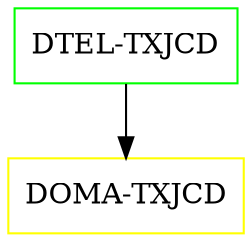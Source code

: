 digraph G {
  "DTEL-TXJCD" [shape=box,color=green];
  "DOMA-TXJCD" [shape=box,color=yellow,URL="./DOMA_TXJCD.html"];
  "DTEL-TXJCD" -> "DOMA-TXJCD";
}
